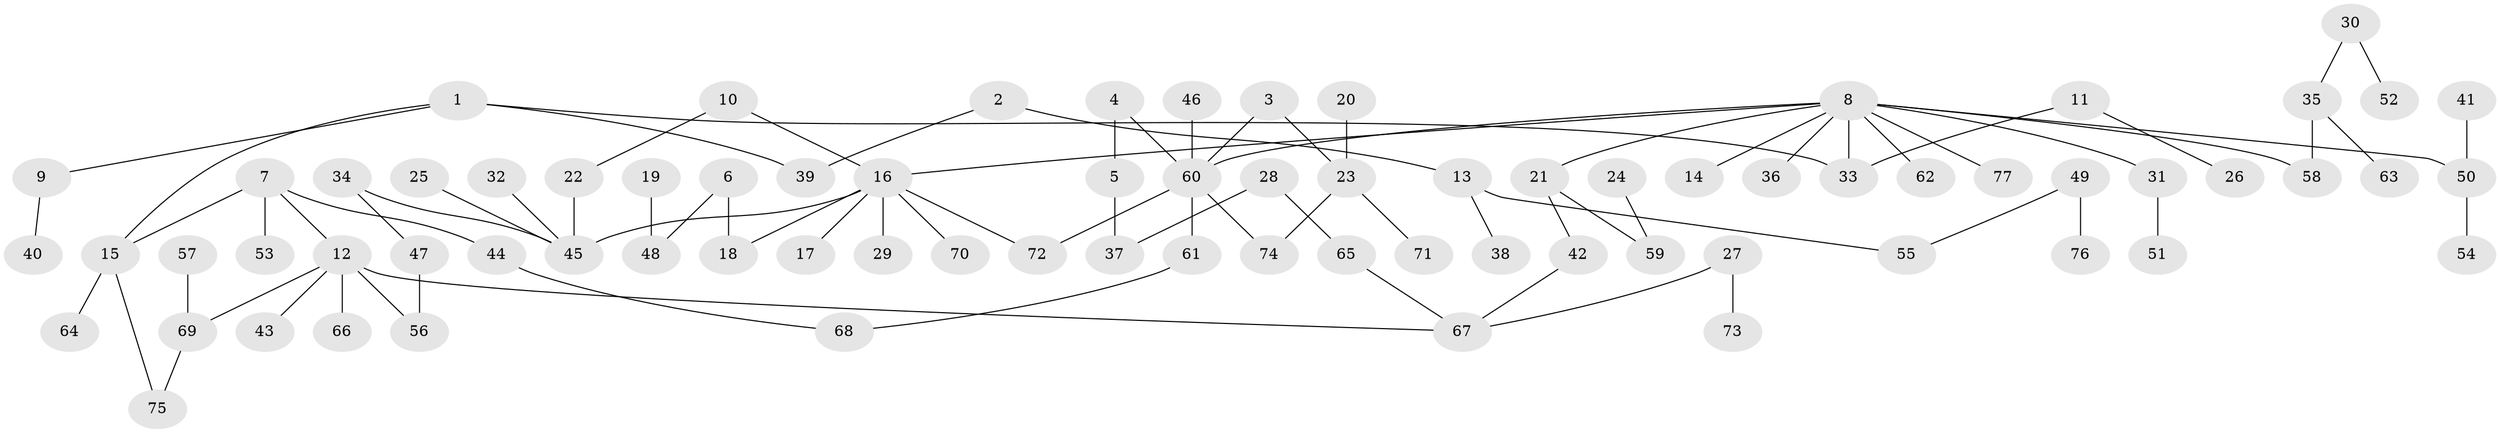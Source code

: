 // original degree distribution, {12: 0.0078125, 4: 0.046875, 5: 0.03125, 9: 0.015625, 2: 0.359375, 1: 0.40625, 3: 0.125, 6: 0.0078125}
// Generated by graph-tools (version 1.1) at 2025/36/03/04/25 23:36:08]
// undirected, 77 vertices, 84 edges
graph export_dot {
  node [color=gray90,style=filled];
  1;
  2;
  3;
  4;
  5;
  6;
  7;
  8;
  9;
  10;
  11;
  12;
  13;
  14;
  15;
  16;
  17;
  18;
  19;
  20;
  21;
  22;
  23;
  24;
  25;
  26;
  27;
  28;
  29;
  30;
  31;
  32;
  33;
  34;
  35;
  36;
  37;
  38;
  39;
  40;
  41;
  42;
  43;
  44;
  45;
  46;
  47;
  48;
  49;
  50;
  51;
  52;
  53;
  54;
  55;
  56;
  57;
  58;
  59;
  60;
  61;
  62;
  63;
  64;
  65;
  66;
  67;
  68;
  69;
  70;
  71;
  72;
  73;
  74;
  75;
  76;
  77;
  1 -- 9 [weight=1.0];
  1 -- 15 [weight=1.0];
  1 -- 33 [weight=1.0];
  1 -- 39 [weight=1.0];
  2 -- 13 [weight=1.0];
  2 -- 39 [weight=1.0];
  3 -- 23 [weight=1.0];
  3 -- 60 [weight=1.0];
  4 -- 5 [weight=1.0];
  4 -- 60 [weight=1.0];
  5 -- 37 [weight=1.0];
  6 -- 18 [weight=1.0];
  6 -- 48 [weight=1.0];
  7 -- 12 [weight=1.0];
  7 -- 15 [weight=1.0];
  7 -- 44 [weight=1.0];
  7 -- 53 [weight=1.0];
  8 -- 14 [weight=1.0];
  8 -- 16 [weight=1.0];
  8 -- 21 [weight=1.0];
  8 -- 31 [weight=1.0];
  8 -- 33 [weight=1.0];
  8 -- 36 [weight=1.0];
  8 -- 50 [weight=1.0];
  8 -- 58 [weight=1.0];
  8 -- 60 [weight=1.0];
  8 -- 62 [weight=1.0];
  8 -- 77 [weight=1.0];
  9 -- 40 [weight=1.0];
  10 -- 16 [weight=1.0];
  10 -- 22 [weight=1.0];
  11 -- 26 [weight=1.0];
  11 -- 33 [weight=1.0];
  12 -- 43 [weight=1.0];
  12 -- 56 [weight=1.0];
  12 -- 66 [weight=1.0];
  12 -- 67 [weight=1.0];
  12 -- 69 [weight=1.0];
  13 -- 38 [weight=1.0];
  13 -- 55 [weight=1.0];
  15 -- 64 [weight=1.0];
  15 -- 75 [weight=1.0];
  16 -- 17 [weight=1.0];
  16 -- 18 [weight=1.0];
  16 -- 29 [weight=1.0];
  16 -- 45 [weight=1.0];
  16 -- 70 [weight=1.0];
  16 -- 72 [weight=1.0];
  19 -- 48 [weight=1.0];
  20 -- 23 [weight=1.0];
  21 -- 42 [weight=1.0];
  21 -- 59 [weight=1.0];
  22 -- 45 [weight=1.0];
  23 -- 71 [weight=1.0];
  23 -- 74 [weight=1.0];
  24 -- 59 [weight=1.0];
  25 -- 45 [weight=1.0];
  27 -- 67 [weight=1.0];
  27 -- 73 [weight=1.0];
  28 -- 37 [weight=1.0];
  28 -- 65 [weight=1.0];
  30 -- 35 [weight=1.0];
  30 -- 52 [weight=1.0];
  31 -- 51 [weight=1.0];
  32 -- 45 [weight=1.0];
  34 -- 45 [weight=1.0];
  34 -- 47 [weight=1.0];
  35 -- 58 [weight=1.0];
  35 -- 63 [weight=1.0];
  41 -- 50 [weight=1.0];
  42 -- 67 [weight=1.0];
  44 -- 68 [weight=1.0];
  46 -- 60 [weight=1.0];
  47 -- 56 [weight=1.0];
  49 -- 55 [weight=1.0];
  49 -- 76 [weight=1.0];
  50 -- 54 [weight=1.0];
  57 -- 69 [weight=1.0];
  60 -- 61 [weight=1.0];
  60 -- 72 [weight=2.0];
  60 -- 74 [weight=1.0];
  61 -- 68 [weight=1.0];
  65 -- 67 [weight=1.0];
  69 -- 75 [weight=1.0];
}
